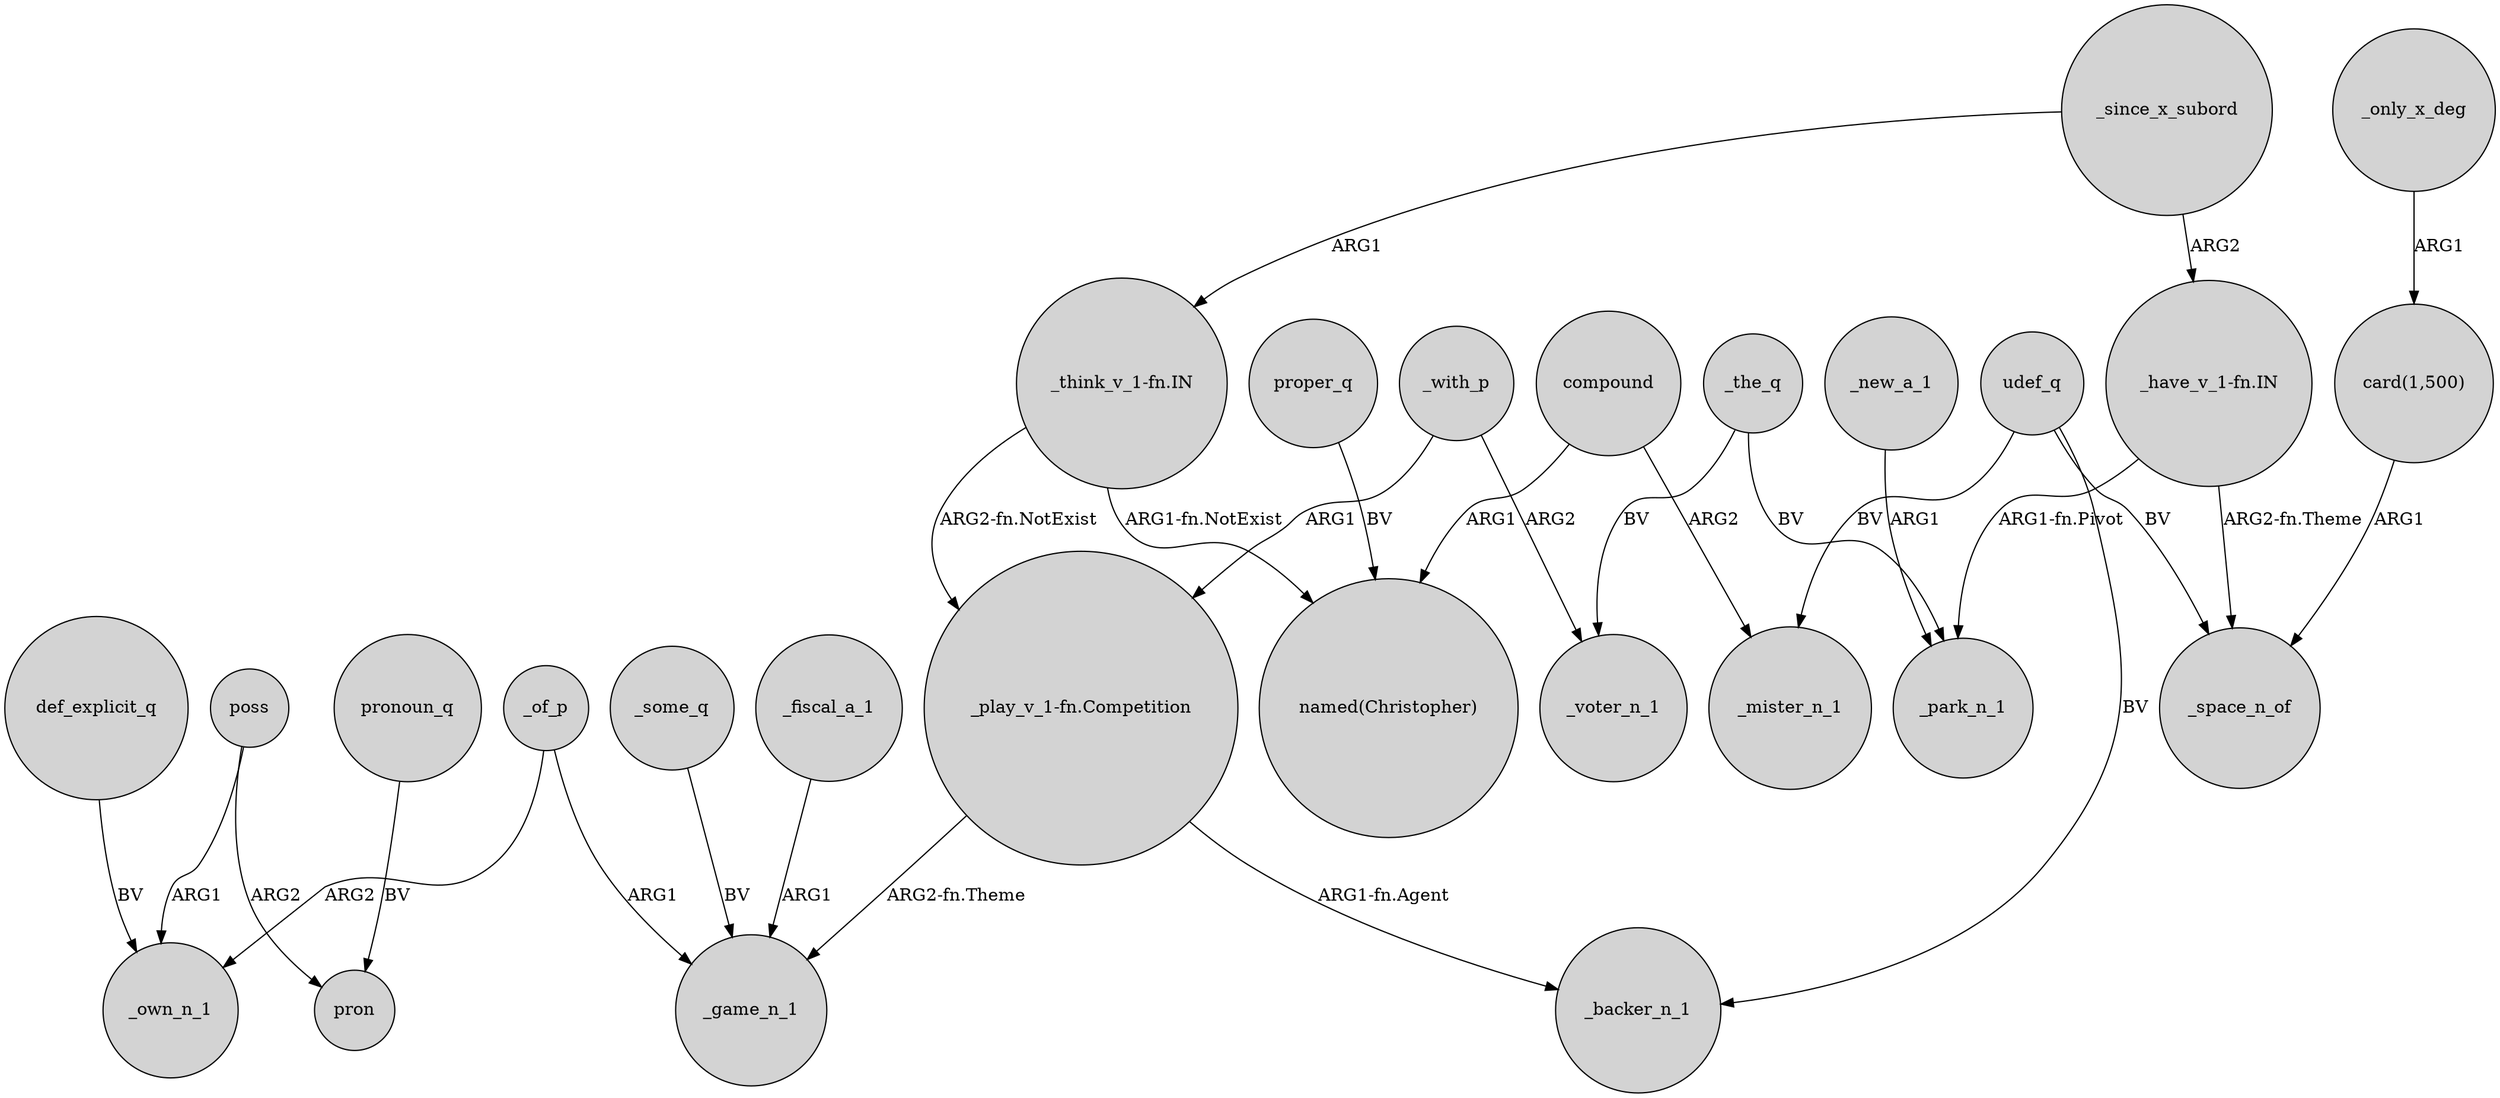 digraph {
	node [shape=circle style=filled]
	"_think_v_1-fn.IN" -> "_play_v_1-fn.Competition" [label="ARG2-fn.NotExist"]
	_some_q -> _game_n_1 [label=BV]
	_of_p -> _own_n_1 [label=ARG2]
	poss -> pron [label=ARG2]
	compound -> _mister_n_1 [label=ARG2]
	"_think_v_1-fn.IN" -> "named(Christopher)" [label="ARG1-fn.NotExist"]
	udef_q -> _mister_n_1 [label=BV]
	_the_q -> _voter_n_1 [label=BV]
	proper_q -> "named(Christopher)" [label=BV]
	_since_x_subord -> "_have_v_1-fn.IN" [label=ARG2]
	compound -> "named(Christopher)" [label=ARG1]
	_with_p -> "_play_v_1-fn.Competition" [label=ARG1]
	def_explicit_q -> _own_n_1 [label=BV]
	poss -> _own_n_1 [label=ARG1]
	_new_a_1 -> _park_n_1 [label=ARG1]
	_of_p -> _game_n_1 [label=ARG1]
	pronoun_q -> pron [label=BV]
	udef_q -> _space_n_of [label=BV]
	_fiscal_a_1 -> _game_n_1 [label=ARG1]
	"_play_v_1-fn.Competition" -> _game_n_1 [label="ARG2-fn.Theme"]
	_only_x_deg -> "card(1,500)" [label=ARG1]
	"_have_v_1-fn.IN" -> _park_n_1 [label="ARG1-fn.Pivot"]
	"_have_v_1-fn.IN" -> _space_n_of [label="ARG2-fn.Theme"]
	"card(1,500)" -> _space_n_of [label=ARG1]
	udef_q -> _backer_n_1 [label=BV]
	_since_x_subord -> "_think_v_1-fn.IN" [label=ARG1]
	_with_p -> _voter_n_1 [label=ARG2]
	_the_q -> _park_n_1 [label=BV]
	"_play_v_1-fn.Competition" -> _backer_n_1 [label="ARG1-fn.Agent"]
}
